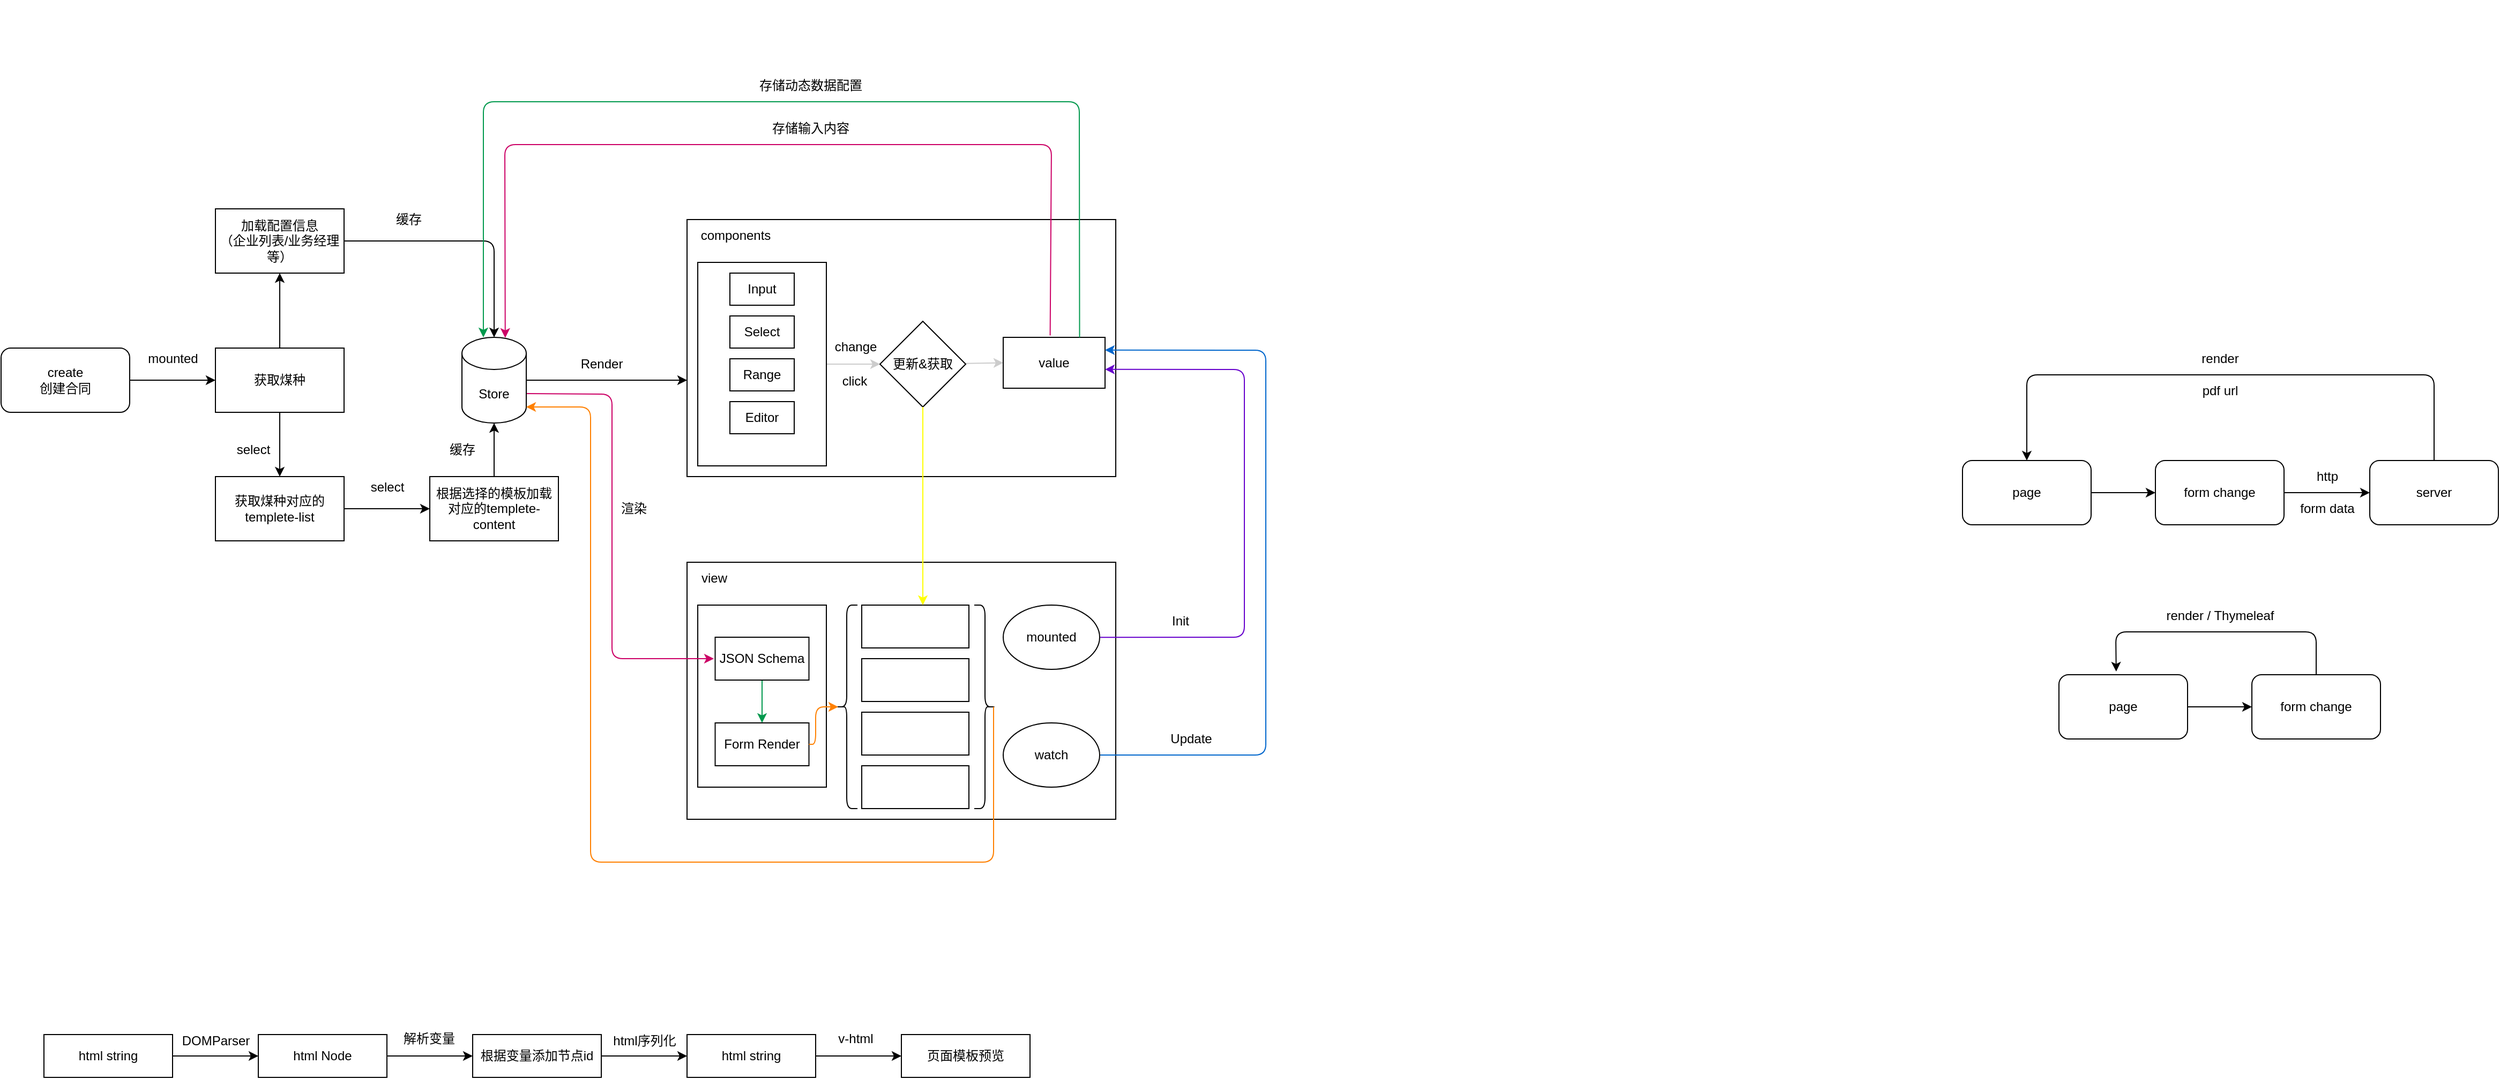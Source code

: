 <mxfile>
    <diagram id="jPeSB9Y959zLzGzRgGau" name="Page-1">
        <mxGraphModel dx="1294" dy="766" grid="1" gridSize="10" guides="1" tooltips="1" connect="1" arrows="1" fold="1" page="1" pageScale="1" pageWidth="827" pageHeight="1169" math="0" shadow="0">
            <root>
                <mxCell id="0"/>
                <mxCell id="1" parent="0"/>
                <mxCell id="24" value="" style="rounded=0;whiteSpace=wrap;html=1;" parent="1" vertex="1">
                    <mxGeometry x="640" y="240" width="400" height="240" as="geometry"/>
                </mxCell>
                <mxCell id="5" value="create&lt;br&gt;创建合同" style="rounded=1;whiteSpace=wrap;html=1;" parent="1" vertex="1">
                    <mxGeometry y="360" width="120" height="60" as="geometry"/>
                </mxCell>
                <mxCell id="6" value="" style="endArrow=classic;html=1;exitX=1;exitY=0.5;exitDx=0;exitDy=0;" parent="1" source="5" edge="1">
                    <mxGeometry width="50" height="50" relative="1" as="geometry">
                        <mxPoint x="380" y="450" as="sourcePoint"/>
                        <mxPoint x="200" y="390" as="targetPoint"/>
                    </mxGeometry>
                </mxCell>
                <mxCell id="7" value="获取煤种" style="rounded=0;whiteSpace=wrap;html=1;" parent="1" vertex="1">
                    <mxGeometry x="200" y="360" width="120" height="60" as="geometry"/>
                </mxCell>
                <mxCell id="8" value="mounted" style="text;html=1;align=center;verticalAlign=middle;resizable=0;points=[];autosize=1;strokeColor=none;fillColor=none;" parent="1" vertex="1">
                    <mxGeometry x="125" y="355" width="70" height="30" as="geometry"/>
                </mxCell>
                <mxCell id="9" value="获取煤种对应的templete-list" style="rounded=0;whiteSpace=wrap;html=1;" parent="1" vertex="1">
                    <mxGeometry x="200" y="480" width="120" height="60" as="geometry"/>
                </mxCell>
                <mxCell id="10" value="" style="endArrow=classic;html=1;exitX=0.5;exitY=1;exitDx=0;exitDy=0;entryX=0.5;entryY=0;entryDx=0;entryDy=0;" parent="1" source="7" target="9" edge="1">
                    <mxGeometry width="50" height="50" relative="1" as="geometry">
                        <mxPoint x="380" y="450" as="sourcePoint"/>
                        <mxPoint x="260" y="490" as="targetPoint"/>
                    </mxGeometry>
                </mxCell>
                <mxCell id="11" value="select" style="text;html=1;align=center;verticalAlign=middle;resizable=0;points=[];autosize=1;strokeColor=none;fillColor=none;" parent="1" vertex="1">
                    <mxGeometry x="210" y="440" width="50" height="30" as="geometry"/>
                </mxCell>
                <mxCell id="19" style="edgeStyle=none;html=1;entryX=0.5;entryY=0;entryDx=0;entryDy=0;entryPerimeter=0;" parent="1" source="12" target="40" edge="1">
                    <mxGeometry relative="1" as="geometry">
                        <Array as="points">
                            <mxPoint x="460" y="260"/>
                        </Array>
                        <mxPoint x="460" y="340" as="targetPoint"/>
                    </mxGeometry>
                </mxCell>
                <mxCell id="12" value="加载配置信息&lt;br&gt;（企业列表/业务经理等）" style="rounded=0;whiteSpace=wrap;html=1;" parent="1" vertex="1">
                    <mxGeometry x="200" y="230" width="120" height="60" as="geometry"/>
                </mxCell>
                <mxCell id="13" value="" style="endArrow=classic;html=1;exitX=0.5;exitY=0;exitDx=0;exitDy=0;entryX=0.5;entryY=1;entryDx=0;entryDy=0;" parent="1" source="7" target="12" edge="1">
                    <mxGeometry width="50" height="50" relative="1" as="geometry">
                        <mxPoint x="370" y="460" as="sourcePoint"/>
                        <mxPoint x="420" y="410" as="targetPoint"/>
                    </mxGeometry>
                </mxCell>
                <mxCell id="21" style="edgeStyle=none;html=1;" parent="1" source="14" edge="1">
                    <mxGeometry relative="1" as="geometry">
                        <mxPoint x="460" y="430" as="targetPoint"/>
                    </mxGeometry>
                </mxCell>
                <mxCell id="14" value="根据选择的模板加载对应的templete-content" style="rounded=0;whiteSpace=wrap;html=1;" parent="1" vertex="1">
                    <mxGeometry x="400" y="480" width="120" height="60" as="geometry"/>
                </mxCell>
                <mxCell id="15" value="" style="endArrow=classic;html=1;exitX=1;exitY=0.5;exitDx=0;exitDy=0;entryX=0;entryY=0.5;entryDx=0;entryDy=0;" parent="1" source="9" target="14" edge="1">
                    <mxGeometry width="50" height="50" relative="1" as="geometry">
                        <mxPoint x="370" y="440" as="sourcePoint"/>
                        <mxPoint x="420" y="390" as="targetPoint"/>
                    </mxGeometry>
                </mxCell>
                <mxCell id="16" value="select" style="text;html=1;align=center;verticalAlign=middle;resizable=0;points=[];autosize=1;strokeColor=none;fillColor=none;" parent="1" vertex="1">
                    <mxGeometry x="335" y="475" width="50" height="30" as="geometry"/>
                </mxCell>
                <mxCell id="23" style="edgeStyle=none;html=1;exitX=1;exitY=0.5;exitDx=0;exitDy=0;exitPerimeter=0;" parent="1" source="40" edge="1">
                    <mxGeometry relative="1" as="geometry">
                        <mxPoint x="640" y="390" as="targetPoint"/>
                        <mxPoint x="520" y="390.0" as="sourcePoint"/>
                    </mxGeometry>
                </mxCell>
                <mxCell id="20" value="缓存" style="text;html=1;align=center;verticalAlign=middle;resizable=0;points=[];autosize=1;strokeColor=none;fillColor=none;" parent="1" vertex="1">
                    <mxGeometry x="355" y="225" width="50" height="30" as="geometry"/>
                </mxCell>
                <mxCell id="22" value="缓存" style="text;html=1;align=center;verticalAlign=middle;resizable=0;points=[];autosize=1;strokeColor=none;fillColor=none;" parent="1" vertex="1">
                    <mxGeometry x="405" y="440" width="50" height="30" as="geometry"/>
                </mxCell>
                <mxCell id="39" style="edgeStyle=none;html=1;entryX=0.673;entryY=0.006;entryDx=0;entryDy=0;entryPerimeter=0;strokeColor=#CC0066;exitX=0.461;exitY=-0.036;exitDx=0;exitDy=0;exitPerimeter=0;" parent="1" source="49" target="40" edge="1">
                    <mxGeometry relative="1" as="geometry">
                        <mxPoint x="503.2" y="360.12" as="targetPoint"/>
                        <mxPoint x="760" y="238" as="sourcePoint"/>
                        <Array as="points">
                            <mxPoint x="980" y="170"/>
                            <mxPoint x="470" y="170"/>
                        </Array>
                    </mxGeometry>
                </mxCell>
                <mxCell id="26" value="components" style="text;html=1;align=center;verticalAlign=middle;resizable=0;points=[];autosize=1;strokeColor=none;fillColor=none;" parent="1" vertex="1">
                    <mxGeometry x="640" y="240" width="90" height="30" as="geometry"/>
                </mxCell>
                <mxCell id="53" style="edgeStyle=none;html=1;strokeColor=#CCCCCC;" parent="1" source="27" target="48" edge="1">
                    <mxGeometry relative="1" as="geometry"/>
                </mxCell>
                <mxCell id="27" value="" style="rounded=0;whiteSpace=wrap;html=1;" parent="1" vertex="1">
                    <mxGeometry x="650" y="280" width="120" height="190" as="geometry"/>
                </mxCell>
                <mxCell id="28" value="Input" style="rounded=0;whiteSpace=wrap;html=1;" parent="1" vertex="1">
                    <mxGeometry x="680" y="290" width="60" height="30" as="geometry"/>
                </mxCell>
                <mxCell id="29" value="Select" style="rounded=0;whiteSpace=wrap;html=1;" parent="1" vertex="1">
                    <mxGeometry x="680" y="330" width="60" height="30" as="geometry"/>
                </mxCell>
                <mxCell id="30" value="Range" style="rounded=0;whiteSpace=wrap;html=1;" parent="1" vertex="1">
                    <mxGeometry x="680" y="370" width="60" height="30" as="geometry"/>
                </mxCell>
                <mxCell id="31" value="Editor" style="rounded=0;whiteSpace=wrap;html=1;" parent="1" vertex="1">
                    <mxGeometry x="680" y="410" width="60" height="30" as="geometry"/>
                </mxCell>
                <mxCell id="32" value="" style="rounded=0;whiteSpace=wrap;html=1;" parent="1" vertex="1">
                    <mxGeometry x="640" y="560" width="400" height="240" as="geometry"/>
                </mxCell>
                <mxCell id="33" value="view" style="text;html=1;align=center;verticalAlign=middle;resizable=0;points=[];autosize=1;strokeColor=none;fillColor=none;" parent="1" vertex="1">
                    <mxGeometry x="640" y="560" width="50" height="30" as="geometry"/>
                </mxCell>
                <mxCell id="34" value="" style="rounded=0;whiteSpace=wrap;html=1;" parent="1" vertex="1">
                    <mxGeometry x="650" y="600" width="120" height="170" as="geometry"/>
                </mxCell>
                <mxCell id="38" value="mounted" style="ellipse;whiteSpace=wrap;html=1;" parent="1" vertex="1">
                    <mxGeometry x="935" y="600" width="90" height="60" as="geometry"/>
                </mxCell>
                <mxCell id="42" style="edgeStyle=none;html=1;entryX=0;entryY=0.5;entryDx=0;entryDy=0;strokeColor=#CC0066;exitX=1;exitY=0;exitDx=0;exitDy=52.5;exitPerimeter=0;" parent="1" source="40" edge="1">
                    <mxGeometry relative="1" as="geometry">
                        <mxPoint x="665" y="650" as="targetPoint"/>
                        <Array as="points">
                            <mxPoint x="570" y="403"/>
                            <mxPoint x="570" y="650"/>
                        </Array>
                    </mxGeometry>
                </mxCell>
                <mxCell id="40" value="Store" style="shape=cylinder3;whiteSpace=wrap;html=1;boundedLbl=1;backgroundOutline=1;size=15;" parent="1" vertex="1">
                    <mxGeometry x="430" y="350" width="60" height="80" as="geometry"/>
                </mxCell>
                <mxCell id="43" value="watch" style="ellipse;whiteSpace=wrap;html=1;" parent="1" vertex="1">
                    <mxGeometry x="935" y="710" width="90" height="60" as="geometry"/>
                </mxCell>
                <mxCell id="44" value="存储输入内容" style="text;html=1;align=center;verticalAlign=middle;resizable=0;points=[];autosize=1;strokeColor=none;fillColor=none;" parent="1" vertex="1">
                    <mxGeometry x="705" y="140" width="100" height="30" as="geometry"/>
                </mxCell>
                <mxCell id="45" value="渲染" style="text;html=1;align=center;verticalAlign=middle;resizable=0;points=[];autosize=1;strokeColor=none;fillColor=none;" parent="1" vertex="1">
                    <mxGeometry x="565" y="495" width="50" height="30" as="geometry"/>
                </mxCell>
                <mxCell id="55" style="edgeStyle=none;html=1;strokeColor=#CCCCCC;entryX=0;entryY=0.5;entryDx=0;entryDy=0;" parent="1" source="48" target="49" edge="1">
                    <mxGeometry relative="1" as="geometry"/>
                </mxCell>
                <mxCell id="48" value="更新&amp;amp;获取" style="rhombus;whiteSpace=wrap;html=1;" parent="1" vertex="1">
                    <mxGeometry x="820" y="335" width="80" height="80" as="geometry"/>
                </mxCell>
                <mxCell id="49" value="value" style="rounded=0;whiteSpace=wrap;html=1;" parent="1" vertex="1">
                    <mxGeometry x="935" y="350" width="95" height="47.5" as="geometry"/>
                </mxCell>
                <mxCell id="56" value="" style="endArrow=classic;html=1;strokeColor=#6600CC;exitX=0.964;exitY=0.292;exitDx=0;exitDy=0;entryX=0.975;entryY=0.583;entryDx=0;entryDy=0;entryPerimeter=0;exitPerimeter=0;" parent="1" source="32" target="24" edge="1">
                    <mxGeometry width="50" height="50" relative="1" as="geometry">
                        <mxPoint x="810" y="530" as="sourcePoint"/>
                        <mxPoint x="860" y="480" as="targetPoint"/>
                        <Array as="points">
                            <mxPoint x="1160" y="630"/>
                            <mxPoint x="1160" y="380"/>
                        </Array>
                    </mxGeometry>
                </mxCell>
                <mxCell id="57" value="" style="endArrow=classic;html=1;strokeColor=#0066CC;exitX=0.964;exitY=0.75;exitDx=0;exitDy=0;entryX=1;entryY=0.25;entryDx=0;entryDy=0;exitPerimeter=0;" parent="1" source="32" target="49" edge="1">
                    <mxGeometry width="50" height="50" relative="1" as="geometry">
                        <mxPoint x="810" y="620" as="sourcePoint"/>
                        <mxPoint x="860" y="570" as="targetPoint"/>
                        <Array as="points">
                            <mxPoint x="1180" y="740"/>
                            <mxPoint x="1180" y="362"/>
                        </Array>
                    </mxGeometry>
                </mxCell>
                <mxCell id="58" value="change" style="text;html=1;align=center;verticalAlign=middle;resizable=0;points=[];autosize=1;strokeColor=none;fillColor=none;" parent="1" vertex="1">
                    <mxGeometry x="767" y="344" width="60" height="30" as="geometry"/>
                </mxCell>
                <mxCell id="59" value="click" style="text;html=1;align=center;verticalAlign=middle;resizable=0;points=[];autosize=1;strokeColor=none;fillColor=none;" parent="1" vertex="1">
                    <mxGeometry x="771" y="376" width="50" height="30" as="geometry"/>
                </mxCell>
                <mxCell id="61" value="" style="endArrow=classic;html=1;strokeColor=#00994D;exitX=0.75;exitY=0;exitDx=0;exitDy=0;entryX=0.333;entryY=0;entryDx=0;entryDy=0;entryPerimeter=0;" parent="1" source="49" target="40" edge="1">
                    <mxGeometry width="50" height="50" relative="1" as="geometry">
                        <mxPoint x="810" y="390" as="sourcePoint"/>
                        <mxPoint x="450" y="340" as="targetPoint"/>
                        <Array as="points">
                            <mxPoint x="1006" y="130"/>
                            <mxPoint x="450" y="130"/>
                        </Array>
                    </mxGeometry>
                </mxCell>
                <mxCell id="62" value="存储动态数据配置" style="text;html=1;align=center;verticalAlign=middle;resizable=0;points=[];autosize=1;strokeColor=none;fillColor=none;" parent="1" vertex="1">
                    <mxGeometry x="695" y="100" width="120" height="30" as="geometry"/>
                </mxCell>
                <mxCell id="63" value="Render" style="text;html=1;align=center;verticalAlign=middle;resizable=0;points=[];autosize=1;strokeColor=none;fillColor=none;" parent="1" vertex="1">
                    <mxGeometry x="530" y="360" width="60" height="30" as="geometry"/>
                </mxCell>
                <mxCell id="64" value="Init&lt;br&gt;" style="text;html=1;align=center;verticalAlign=middle;resizable=0;points=[];autosize=1;strokeColor=none;fillColor=none;" parent="1" vertex="1">
                    <mxGeometry x="1080" y="600" width="40" height="30" as="geometry"/>
                </mxCell>
                <mxCell id="65" value="Update&lt;br&gt;" style="text;html=1;align=center;verticalAlign=middle;resizable=0;points=[];autosize=1;strokeColor=none;fillColor=none;" parent="1" vertex="1">
                    <mxGeometry x="1080" y="710" width="60" height="30" as="geometry"/>
                </mxCell>
                <mxCell id="66" value="&lt;span style=&quot;font-weight: 700; font-family: -apple-system, system-ui, &amp;quot;Segoe UI&amp;quot;, Roboto, Ubuntu, Cantarell, &amp;quot;Noto Sans&amp;quot;, sans-serif, &amp;quot;system-ui&amp;quot;, &amp;quot;Helvetica Neue&amp;quot;, &amp;quot;PingFang SC&amp;quot;, &amp;quot;Hiragino Sans GB&amp;quot;, &amp;quot;Microsoft YaHei&amp;quot;, Arial; text-align: start;&quot;&gt;&lt;font color=&quot;#ffffff&quot; style=&quot;font-size: 20px;&quot;&gt;Form-create 组件渲染/更新机制图&lt;/font&gt;&lt;/span&gt;" style="text;html=1;align=center;verticalAlign=middle;resizable=0;points=[];autosize=1;strokeColor=none;fillColor=none;strokeWidth=3;" parent="1" vertex="1">
                    <mxGeometry x="10" y="35" width="330" height="40" as="geometry"/>
                </mxCell>
                <mxCell id="72" value="" style="endArrow=classic;html=1;strokeColor=#00994D;fontSize=12;fontColor=#FFFFFF;exitX=0.5;exitY=1;exitDx=0;exitDy=0;" parent="1" edge="1">
                    <mxGeometry width="50" height="50" relative="1" as="geometry">
                        <mxPoint x="710" y="670" as="sourcePoint"/>
                        <mxPoint x="710" y="710.0" as="targetPoint"/>
                    </mxGeometry>
                </mxCell>
                <mxCell id="75" value="JSON Schema" style="rounded=0;whiteSpace=wrap;html=1;" parent="1" vertex="1">
                    <mxGeometry x="666.25" y="630" width="87.5" height="40" as="geometry"/>
                </mxCell>
                <mxCell id="76" value="Form Render" style="rounded=0;whiteSpace=wrap;html=1;" parent="1" vertex="1">
                    <mxGeometry x="666.25" y="710" width="87.5" height="40" as="geometry"/>
                </mxCell>
                <mxCell id="77" value="" style="shape=curlyBracket;whiteSpace=wrap;html=1;rounded=1;labelPosition=left;verticalLabelPosition=middle;align=right;verticalAlign=middle;labelBackgroundColor=none;strokeWidth=1;fontSize=12;fontColor=#FFFFFF;fillColor=default;size=0.5;" parent="1" vertex="1">
                    <mxGeometry x="779" y="600" width="20" height="190" as="geometry"/>
                </mxCell>
                <mxCell id="84" value="getFieldValue" style="rounded=0;whiteSpace=wrap;html=1;labelBackgroundColor=none;strokeWidth=1;fontSize=12;fontColor=#FFFFFF;fillColor=default;" parent="1" vertex="1">
                    <mxGeometry x="803" y="600" width="100" height="40" as="geometry"/>
                </mxCell>
                <mxCell id="85" value="getFieldsError" style="rounded=0;whiteSpace=wrap;html=1;labelBackgroundColor=none;strokeWidth=1;fontSize=12;fontColor=#FFFFFF;fillColor=default;" parent="1" vertex="1">
                    <mxGeometry x="803" y="650" width="100" height="40" as="geometry"/>
                </mxCell>
                <mxCell id="86" value="setFieldsValue" style="rounded=0;whiteSpace=wrap;html=1;labelBackgroundColor=none;strokeWidth=1;fontSize=12;fontColor=#FFFFFF;fillColor=default;" parent="1" vertex="1">
                    <mxGeometry x="803" y="700" width="100" height="40" as="geometry"/>
                </mxCell>
                <mxCell id="87" value="validateFields" style="rounded=0;whiteSpace=wrap;html=1;labelBackgroundColor=none;strokeWidth=1;fontSize=12;fontColor=#FFFFFF;fillColor=default;" parent="1" vertex="1">
                    <mxGeometry x="803" y="750" width="100" height="40" as="geometry"/>
                </mxCell>
                <mxCell id="88" value="" style="endArrow=classic;html=1;strokeColor=#FF8000;fontSize=12;fontColor=#FFFFFF;exitX=1;exitY=0.5;exitDx=0;exitDy=0;entryX=0.1;entryY=0.5;entryDx=0;entryDy=0;entryPerimeter=0;" parent="1" source="76" target="77" edge="1">
                    <mxGeometry width="50" height="50" relative="1" as="geometry">
                        <mxPoint x="780" y="740" as="sourcePoint"/>
                        <mxPoint x="830" y="690" as="targetPoint"/>
                        <Array as="points">
                            <mxPoint x="760" y="730"/>
                            <mxPoint x="760" y="695"/>
                        </Array>
                    </mxGeometry>
                </mxCell>
                <mxCell id="89" value="" style="shape=curlyBracket;whiteSpace=wrap;html=1;rounded=1;flipH=1;labelPosition=right;verticalLabelPosition=middle;align=left;verticalAlign=middle;labelBackgroundColor=none;strokeWidth=1;fontSize=12;fontColor=#FFFFFF;fillColor=default;" parent="1" vertex="1">
                    <mxGeometry x="908" y="600" width="20" height="190" as="geometry"/>
                </mxCell>
                <mxCell id="90" value="" style="endArrow=classic;html=1;strokeColor=#FF8000;fontSize=12;fontColor=#FFFFFF;exitX=0.1;exitY=0.5;exitDx=0;exitDy=0;exitPerimeter=0;entryX=1;entryY=1;entryDx=0;entryDy=-15;entryPerimeter=0;" parent="1" source="89" target="40" edge="1">
                    <mxGeometry width="50" height="50" relative="1" as="geometry">
                        <mxPoint x="830" y="640" as="sourcePoint"/>
                        <mxPoint x="550" y="740" as="targetPoint"/>
                        <Array as="points">
                            <mxPoint x="926" y="840"/>
                            <mxPoint x="730" y="840"/>
                            <mxPoint x="550" y="840"/>
                            <mxPoint x="550" y="415"/>
                        </Array>
                    </mxGeometry>
                </mxCell>
                <mxCell id="91" value="存储Form values" style="text;html=1;align=center;verticalAlign=middle;resizable=0;points=[];autosize=1;strokeColor=none;fillColor=none;fontSize=12;fontColor=#FFFFFF;" parent="1" vertex="1">
                    <mxGeometry x="650" y="810" width="110" height="30" as="geometry"/>
                </mxCell>
                <mxCell id="92" value="" style="endArrow=classic;html=1;strokeColor=#FFFF00;fontSize=12;fontColor=#FFFFFF;exitX=0.5;exitY=1;exitDx=0;exitDy=0;" parent="1" source="48" edge="1">
                    <mxGeometry width="50" height="50" relative="1" as="geometry">
                        <mxPoint x="820" y="530" as="sourcePoint"/>
                        <mxPoint x="860" y="600" as="targetPoint"/>
                    </mxGeometry>
                </mxCell>
                <mxCell id="109" style="edgeStyle=none;html=1;entryX=0;entryY=0.5;entryDx=0;entryDy=0;" parent="1" source="110" target="113" edge="1">
                    <mxGeometry relative="1" as="geometry">
                        <mxPoint x="2210" y="485" as="targetPoint"/>
                    </mxGeometry>
                </mxCell>
                <mxCell id="110" value="form change" style="rounded=1;whiteSpace=wrap;html=1;" parent="1" vertex="1">
                    <mxGeometry x="2010" y="465" width="120" height="60" as="geometry"/>
                </mxCell>
                <mxCell id="111" value="http" style="text;html=1;align=center;verticalAlign=middle;resizable=0;points=[];autosize=1;strokeColor=none;fillColor=none;" parent="1" vertex="1">
                    <mxGeometry x="2150" y="465" width="40" height="30" as="geometry"/>
                </mxCell>
                <mxCell id="112" style="edgeStyle=none;html=1;entryX=0.5;entryY=0;entryDx=0;entryDy=0;" parent="1" source="113" target="115" edge="1">
                    <mxGeometry relative="1" as="geometry">
                        <Array as="points">
                            <mxPoint x="2270" y="385"/>
                            <mxPoint x="1890" y="385"/>
                        </Array>
                    </mxGeometry>
                </mxCell>
                <mxCell id="113" value="server" style="rounded=1;whiteSpace=wrap;html=1;" parent="1" vertex="1">
                    <mxGeometry x="2210" y="465" width="120" height="60" as="geometry"/>
                </mxCell>
                <mxCell id="114" style="edgeStyle=none;html=1;entryX=0;entryY=0.5;entryDx=0;entryDy=0;" parent="1" source="115" target="110" edge="1">
                    <mxGeometry relative="1" as="geometry"/>
                </mxCell>
                <mxCell id="115" value="page" style="rounded=1;whiteSpace=wrap;html=1;" parent="1" vertex="1">
                    <mxGeometry x="1830" y="465" width="120" height="60" as="geometry"/>
                </mxCell>
                <mxCell id="116" value="render" style="text;html=1;align=center;verticalAlign=middle;resizable=0;points=[];autosize=1;strokeColor=none;fillColor=none;" parent="1" vertex="1">
                    <mxGeometry x="2040" y="355" width="60" height="30" as="geometry"/>
                </mxCell>
                <mxCell id="117" value="form data" style="text;html=1;align=center;verticalAlign=middle;resizable=0;points=[];autosize=1;strokeColor=none;fillColor=none;" parent="1" vertex="1">
                    <mxGeometry x="2135" y="495" width="70" height="30" as="geometry"/>
                </mxCell>
                <mxCell id="118" value="pdf url" style="text;html=1;align=center;verticalAlign=middle;resizable=0;points=[];autosize=1;strokeColor=none;fillColor=none;" parent="1" vertex="1">
                    <mxGeometry x="2040" y="385" width="60" height="30" as="geometry"/>
                </mxCell>
                <mxCell id="119" style="edgeStyle=none;html=1;" parent="1" source="120" target="122" edge="1">
                    <mxGeometry relative="1" as="geometry"/>
                </mxCell>
                <mxCell id="120" value="page" style="rounded=1;whiteSpace=wrap;html=1;" parent="1" vertex="1">
                    <mxGeometry x="1920" y="665" width="120" height="60" as="geometry"/>
                </mxCell>
                <mxCell id="121" style="edgeStyle=none;html=1;entryX=0.445;entryY=-0.05;entryDx=0;entryDy=0;entryPerimeter=0;" parent="1" source="122" target="120" edge="1">
                    <mxGeometry relative="1" as="geometry">
                        <Array as="points">
                            <mxPoint x="2160" y="625"/>
                            <mxPoint x="1973" y="625"/>
                        </Array>
                    </mxGeometry>
                </mxCell>
                <mxCell id="122" value="form change" style="rounded=1;whiteSpace=wrap;html=1;" parent="1" vertex="1">
                    <mxGeometry x="2100" y="665" width="120" height="60" as="geometry"/>
                </mxCell>
                <mxCell id="123" value="render / Thymeleaf" style="text;html=1;align=center;verticalAlign=middle;resizable=0;points=[];autosize=1;strokeColor=none;fillColor=none;" parent="1" vertex="1">
                    <mxGeometry x="2010" y="595" width="120" height="30" as="geometry"/>
                </mxCell>
                <mxCell id="146" value="" style="edgeStyle=none;html=1;" edge="1" parent="1" source="147" target="148">
                    <mxGeometry relative="1" as="geometry"/>
                </mxCell>
                <mxCell id="147" value="html string" style="rounded=0;whiteSpace=wrap;html=1;" vertex="1" parent="1">
                    <mxGeometry x="40" y="1001" width="120" height="40" as="geometry"/>
                </mxCell>
                <mxCell id="148" value="html Node" style="whiteSpace=wrap;html=1;rounded=0;" vertex="1" parent="1">
                    <mxGeometry x="240" y="1001" width="120" height="40" as="geometry"/>
                </mxCell>
                <mxCell id="149" value="" style="edgeStyle=none;html=1;" edge="1" parent="1" source="148" target="152">
                    <mxGeometry relative="1" as="geometry"/>
                </mxCell>
                <mxCell id="150" value="DOMParser" style="text;html=1;align=center;verticalAlign=middle;resizable=0;points=[];autosize=1;strokeColor=none;fillColor=none;" vertex="1" parent="1">
                    <mxGeometry x="155" y="992" width="90" height="30" as="geometry"/>
                </mxCell>
                <mxCell id="151" style="edgeStyle=none;html=1;entryX=0;entryY=0.5;entryDx=0;entryDy=0;" edge="1" parent="1" source="152" target="155">
                    <mxGeometry relative="1" as="geometry"/>
                </mxCell>
                <mxCell id="152" value="根据变量添加节点id" style="whiteSpace=wrap;html=1;rounded=0;" vertex="1" parent="1">
                    <mxGeometry x="440" y="1001" width="120" height="40" as="geometry"/>
                </mxCell>
                <mxCell id="153" value="解析变量" style="text;html=1;align=center;verticalAlign=middle;resizable=0;points=[];autosize=1;strokeColor=none;fillColor=none;" vertex="1" parent="1">
                    <mxGeometry x="364" y="990" width="70" height="30" as="geometry"/>
                </mxCell>
                <mxCell id="154" value="" style="edgeStyle=none;html=1;" edge="1" parent="1" source="155" target="157">
                    <mxGeometry relative="1" as="geometry"/>
                </mxCell>
                <mxCell id="155" value="html string" style="whiteSpace=wrap;html=1;rounded=0;" vertex="1" parent="1">
                    <mxGeometry x="640" y="1001" width="120" height="40" as="geometry"/>
                </mxCell>
                <mxCell id="156" value="html序列化" style="text;html=1;align=center;verticalAlign=middle;resizable=0;points=[];autosize=1;strokeColor=none;fillColor=none;" vertex="1" parent="1">
                    <mxGeometry x="560" y="992" width="80" height="30" as="geometry"/>
                </mxCell>
                <mxCell id="157" value="页面模板预览" style="whiteSpace=wrap;html=1;rounded=0;" vertex="1" parent="1">
                    <mxGeometry x="840" y="1001" width="120" height="40" as="geometry"/>
                </mxCell>
                <mxCell id="158" value="v-html" style="text;html=1;align=center;verticalAlign=middle;resizable=0;points=[];autosize=1;strokeColor=none;fillColor=none;" vertex="1" parent="1">
                    <mxGeometry x="767" y="990" width="60" height="30" as="geometry"/>
                </mxCell>
            </root>
        </mxGraphModel>
    </diagram>
</mxfile>